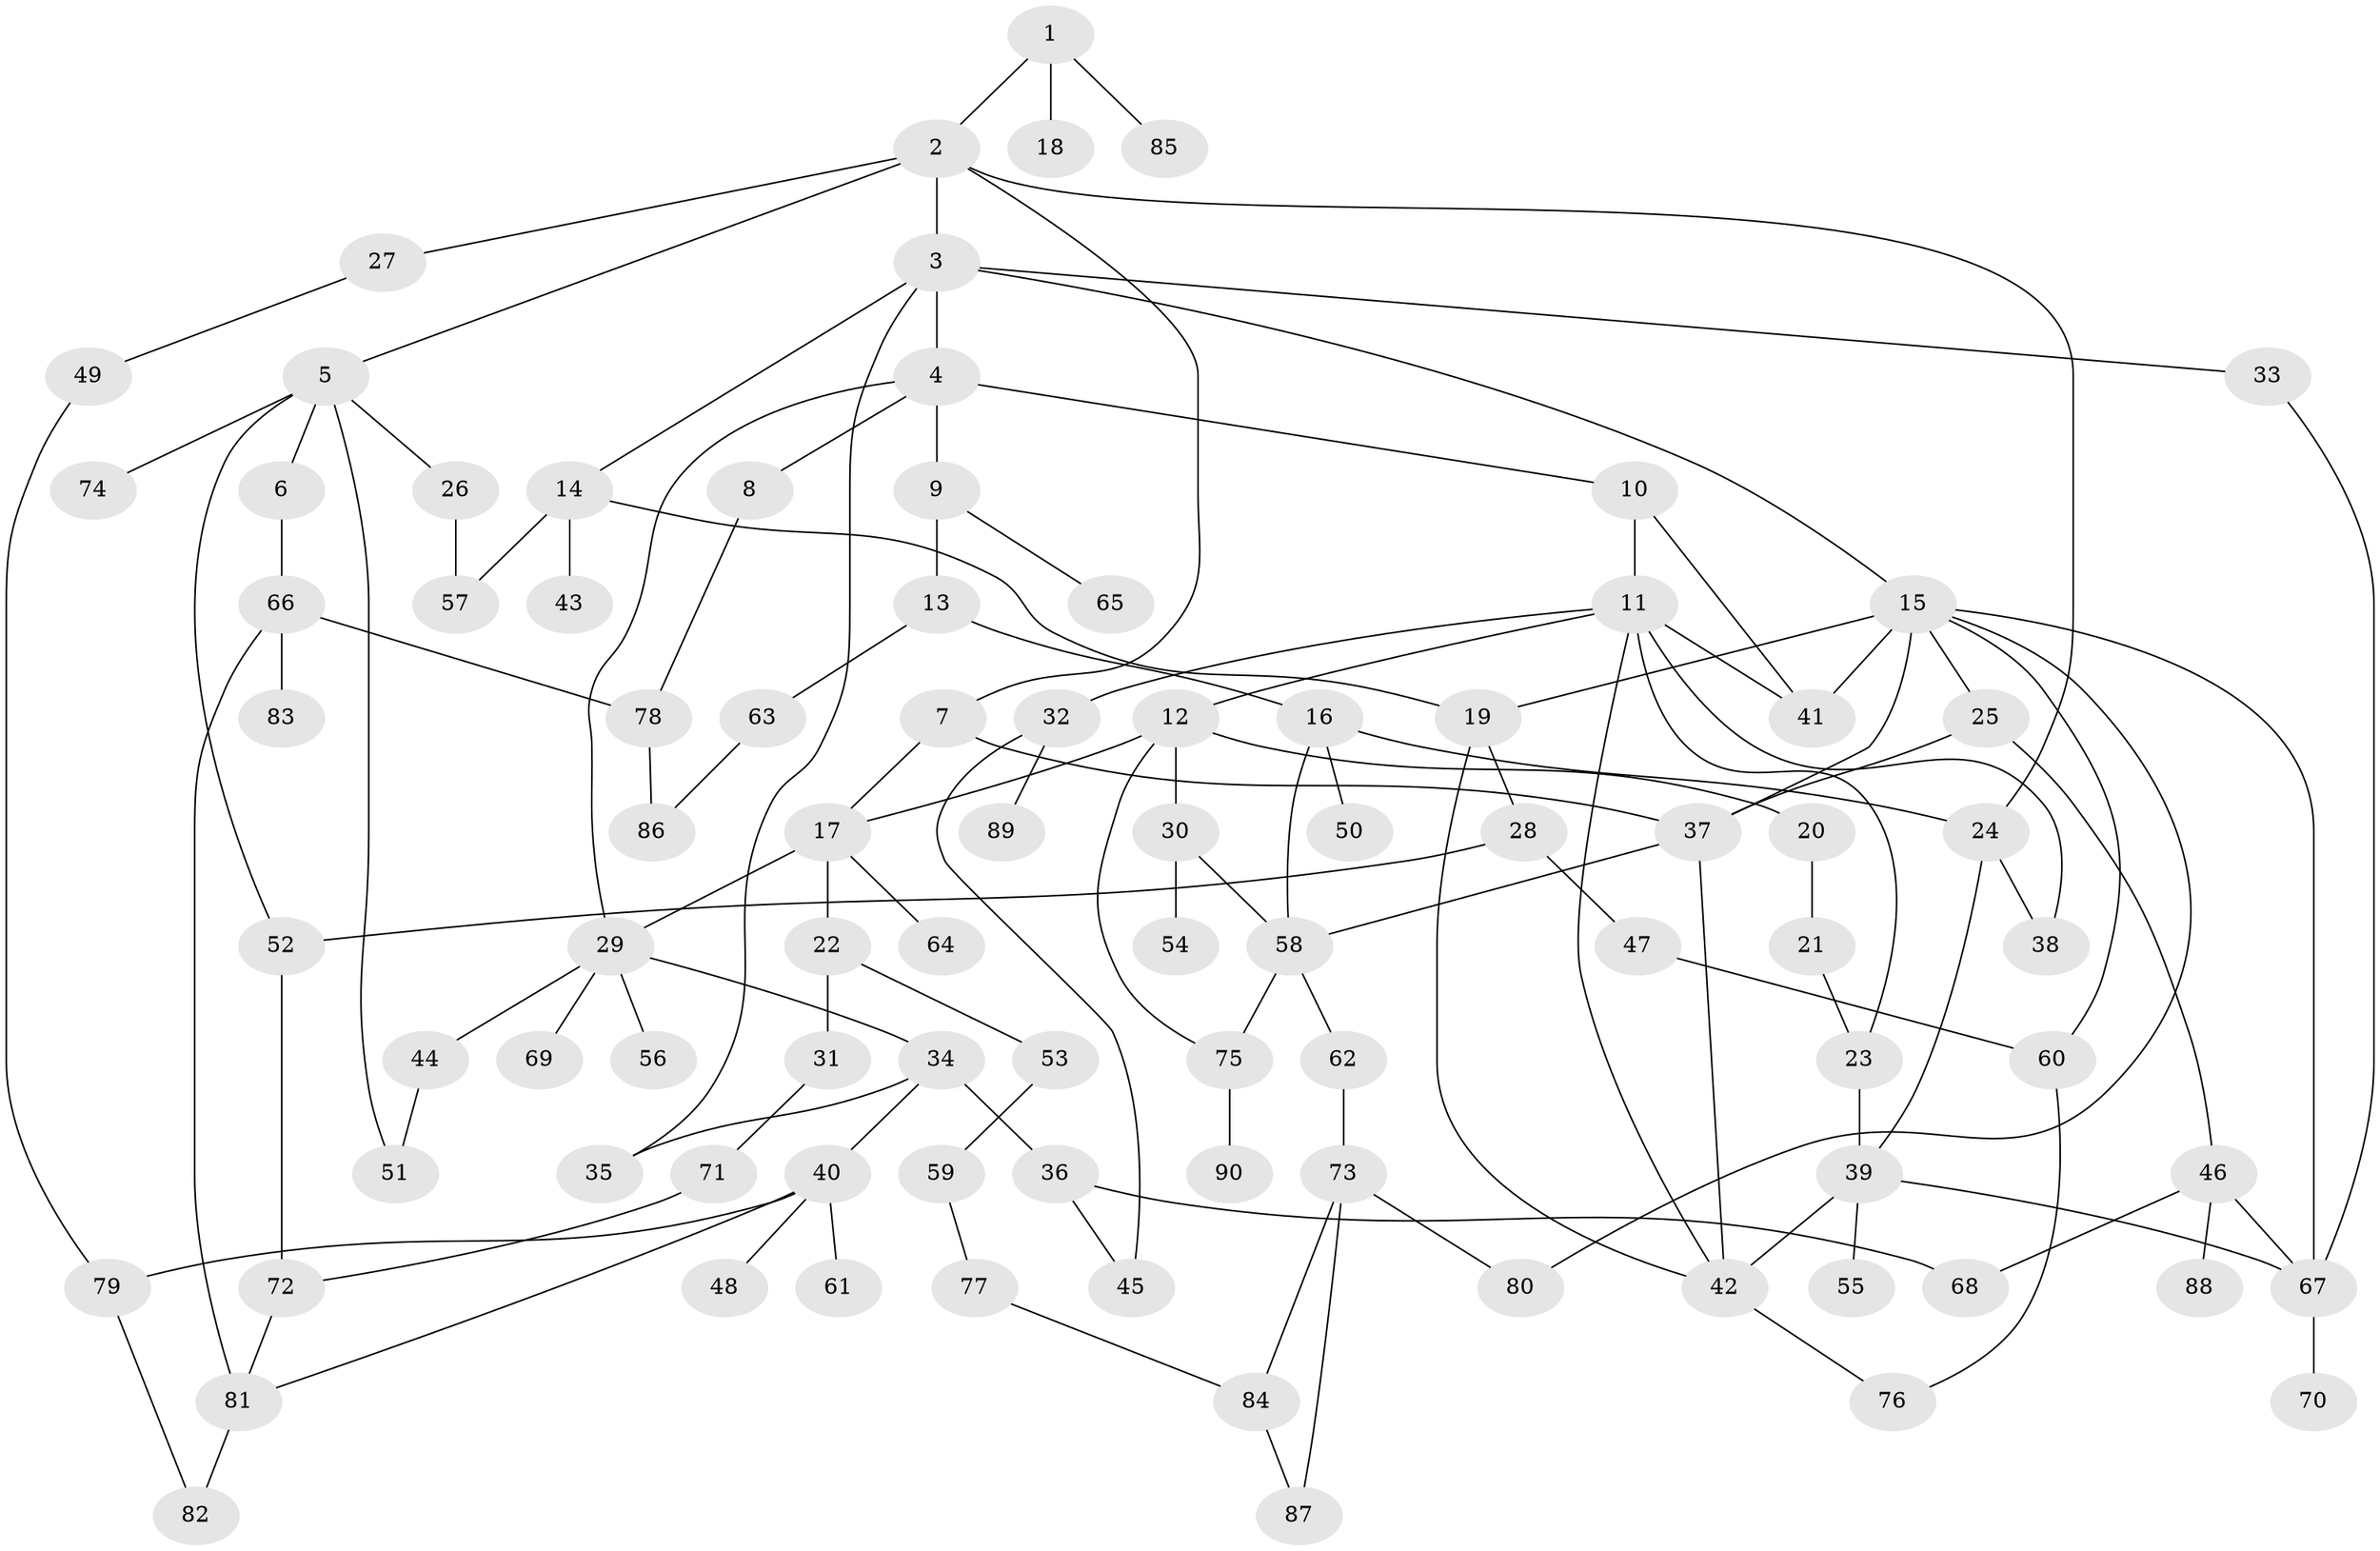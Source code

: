 // coarse degree distribution, {2: 0.29310344827586204, 7: 0.05172413793103448, 6: 0.06896551724137931, 9: 0.034482758620689655, 3: 0.2413793103448276, 4: 0.06896551724137931, 5: 0.05172413793103448, 8: 0.017241379310344827, 1: 0.1724137931034483}
// Generated by graph-tools (version 1.1) at 2025/23/03/03/25 07:23:30]
// undirected, 90 vertices, 127 edges
graph export_dot {
graph [start="1"]
  node [color=gray90,style=filled];
  1;
  2;
  3;
  4;
  5;
  6;
  7;
  8;
  9;
  10;
  11;
  12;
  13;
  14;
  15;
  16;
  17;
  18;
  19;
  20;
  21;
  22;
  23;
  24;
  25;
  26;
  27;
  28;
  29;
  30;
  31;
  32;
  33;
  34;
  35;
  36;
  37;
  38;
  39;
  40;
  41;
  42;
  43;
  44;
  45;
  46;
  47;
  48;
  49;
  50;
  51;
  52;
  53;
  54;
  55;
  56;
  57;
  58;
  59;
  60;
  61;
  62;
  63;
  64;
  65;
  66;
  67;
  68;
  69;
  70;
  71;
  72;
  73;
  74;
  75;
  76;
  77;
  78;
  79;
  80;
  81;
  82;
  83;
  84;
  85;
  86;
  87;
  88;
  89;
  90;
  1 -- 2;
  1 -- 18;
  1 -- 85;
  2 -- 3;
  2 -- 5;
  2 -- 7;
  2 -- 27;
  2 -- 24;
  3 -- 4;
  3 -- 14;
  3 -- 15;
  3 -- 33;
  3 -- 35;
  4 -- 8;
  4 -- 9;
  4 -- 10;
  4 -- 29;
  5 -- 6;
  5 -- 26;
  5 -- 52;
  5 -- 74;
  5 -- 51;
  6 -- 66;
  7 -- 37;
  7 -- 17;
  8 -- 78;
  9 -- 13;
  9 -- 65;
  10 -- 11;
  10 -- 41;
  11 -- 12;
  11 -- 32;
  11 -- 42;
  11 -- 23;
  11 -- 41;
  11 -- 38;
  12 -- 17;
  12 -- 20;
  12 -- 30;
  12 -- 75;
  13 -- 16;
  13 -- 63;
  14 -- 19;
  14 -- 43;
  14 -- 57;
  15 -- 25;
  15 -- 80;
  15 -- 41;
  15 -- 60;
  15 -- 37;
  15 -- 19;
  15 -- 67;
  16 -- 24;
  16 -- 50;
  16 -- 58;
  17 -- 22;
  17 -- 29;
  17 -- 64;
  19 -- 28;
  19 -- 42;
  20 -- 21;
  21 -- 23;
  22 -- 31;
  22 -- 53;
  23 -- 39;
  24 -- 38;
  24 -- 39;
  25 -- 46;
  25 -- 37;
  26 -- 57;
  27 -- 49;
  28 -- 47;
  28 -- 52;
  29 -- 34;
  29 -- 44;
  29 -- 56;
  29 -- 69;
  30 -- 54;
  30 -- 58;
  31 -- 71;
  32 -- 45;
  32 -- 89;
  33 -- 67;
  34 -- 36;
  34 -- 40;
  34 -- 35;
  36 -- 68;
  36 -- 45;
  37 -- 42;
  37 -- 58;
  39 -- 55;
  39 -- 67;
  39 -- 42;
  40 -- 48;
  40 -- 61;
  40 -- 79;
  40 -- 81;
  42 -- 76;
  44 -- 51;
  46 -- 88;
  46 -- 68;
  46 -- 67;
  47 -- 60;
  49 -- 79;
  52 -- 72;
  53 -- 59;
  58 -- 62;
  58 -- 75;
  59 -- 77;
  60 -- 76;
  62 -- 73;
  63 -- 86;
  66 -- 78;
  66 -- 83;
  66 -- 81;
  67 -- 70;
  71 -- 72;
  72 -- 81;
  73 -- 84;
  73 -- 87;
  73 -- 80;
  75 -- 90;
  77 -- 84;
  78 -- 86;
  79 -- 82;
  81 -- 82;
  84 -- 87;
}
